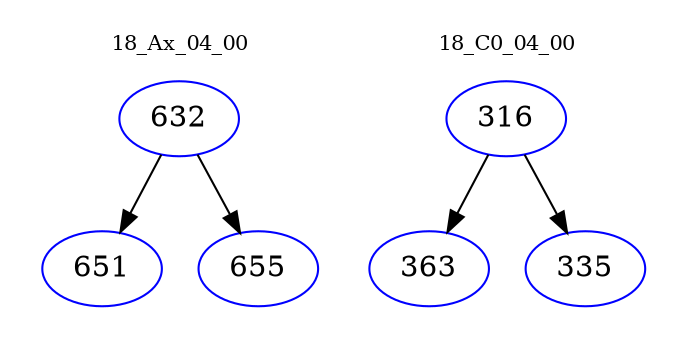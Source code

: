 digraph{
subgraph cluster_0 {
color = white
label = "18_Ax_04_00";
fontsize=10;
T0_632 [label="632", color="blue"]
T0_632 -> T0_651 [color="black"]
T0_651 [label="651", color="blue"]
T0_632 -> T0_655 [color="black"]
T0_655 [label="655", color="blue"]
}
subgraph cluster_1 {
color = white
label = "18_C0_04_00";
fontsize=10;
T1_316 [label="316", color="blue"]
T1_316 -> T1_363 [color="black"]
T1_363 [label="363", color="blue"]
T1_316 -> T1_335 [color="black"]
T1_335 [label="335", color="blue"]
}
}
